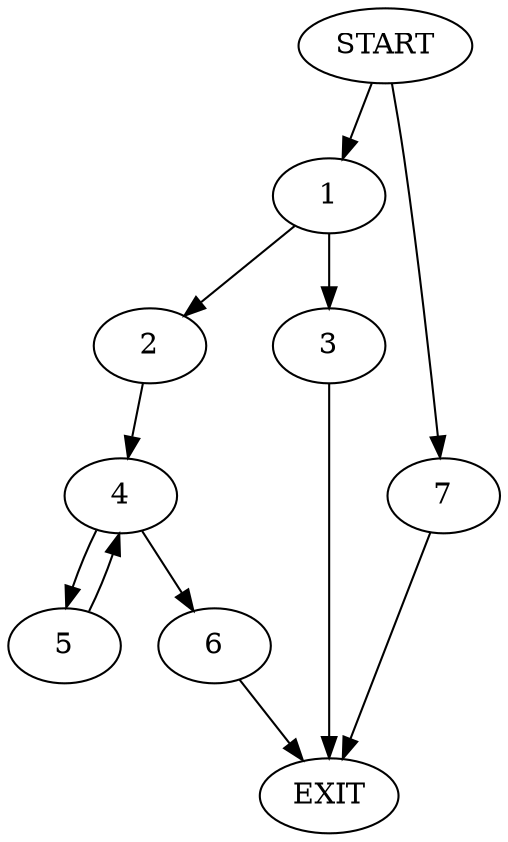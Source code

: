 digraph {
0 [label="START"]
8 [label="EXIT"]
0 -> 1
1 -> 2
1 -> 3
2 -> 4
3 -> 8
4 -> 5
4 -> 6
6 -> 8
5 -> 4
0 -> 7
7 -> 8
}
